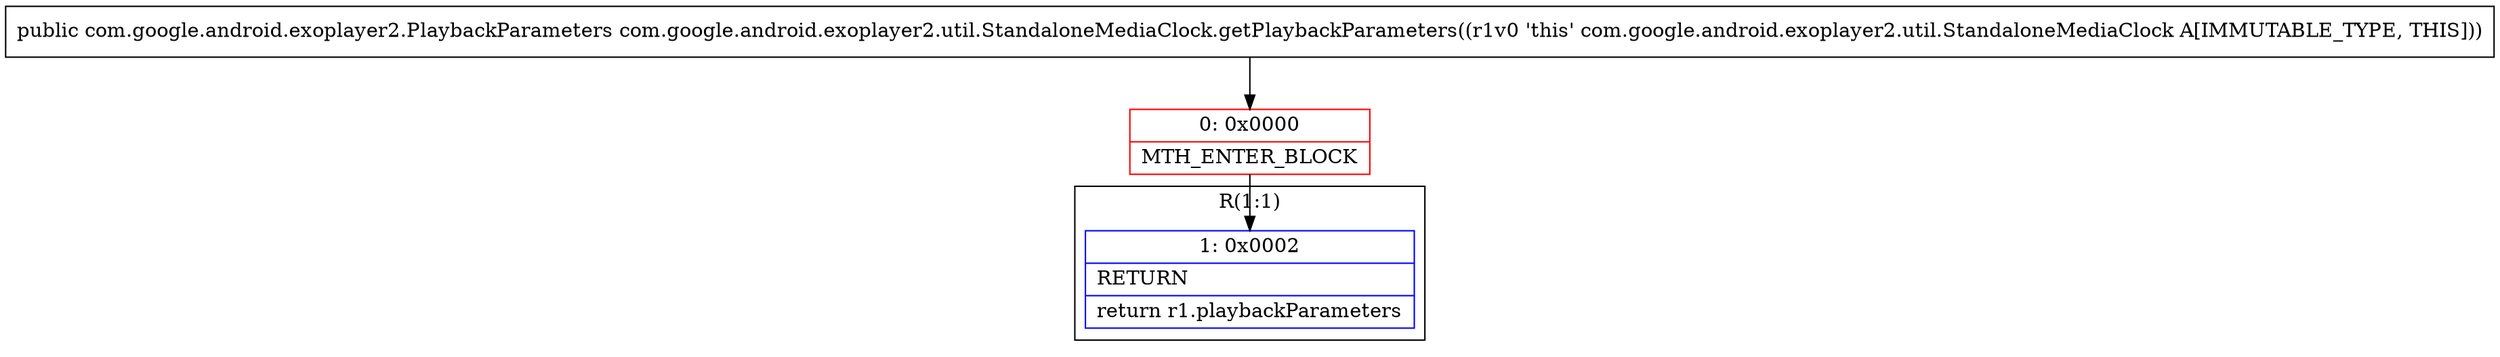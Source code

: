 digraph "CFG forcom.google.android.exoplayer2.util.StandaloneMediaClock.getPlaybackParameters()Lcom\/google\/android\/exoplayer2\/PlaybackParameters;" {
subgraph cluster_Region_1213508387 {
label = "R(1:1)";
node [shape=record,color=blue];
Node_1 [shape=record,label="{1\:\ 0x0002|RETURN\l|return r1.playbackParameters\l}"];
}
Node_0 [shape=record,color=red,label="{0\:\ 0x0000|MTH_ENTER_BLOCK\l}"];
MethodNode[shape=record,label="{public com.google.android.exoplayer2.PlaybackParameters com.google.android.exoplayer2.util.StandaloneMediaClock.getPlaybackParameters((r1v0 'this' com.google.android.exoplayer2.util.StandaloneMediaClock A[IMMUTABLE_TYPE, THIS])) }"];
MethodNode -> Node_0;
Node_0 -> Node_1;
}

